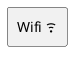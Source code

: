 {
  "sha1": "4ud1tozuvjlzeqq19o62ujewnv74qgt",
  "insertion": {
    "when": "2024-05-30T20:48:20.578Z",
    "url": "https://forum.plantuml.net/10195/cannot-combine-skinparam-wrapwidth-with-icons",
    "user": "plantuml@gmail.com"
  }
}
@startuml
skinparam wrapWidth 200
rectangle "Wifi <&wifi>" as wifi
@enduml

